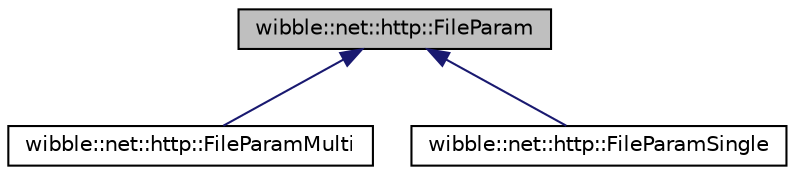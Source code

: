 digraph G
{
  edge [fontname="Helvetica",fontsize="10",labelfontname="Helvetica",labelfontsize="10"];
  node [fontname="Helvetica",fontsize="10",shape=record];
  Node1 [label="wibble::net::http::FileParam",height=0.2,width=0.4,color="black", fillcolor="grey75", style="filled" fontcolor="black"];
  Node1 -> Node2 [dir="back",color="midnightblue",fontsize="10",style="solid",fontname="Helvetica"];
  Node2 [label="wibble::net::http::FileParamMulti",height=0.2,width=0.4,color="black", fillcolor="white", style="filled",URL="$structwibble_1_1net_1_1http_1_1FileParamMulti.html",tooltip="Multiple file uploads with the same name."];
  Node1 -> Node3 [dir="back",color="midnightblue",fontsize="10",style="solid",fontname="Helvetica"];
  Node3 [label="wibble::net::http::FileParamSingle",height=0.2,width=0.4,color="black", fillcolor="white", style="filled",URL="$structwibble_1_1net_1_1http_1_1FileParamSingle.html",tooltip="Single file upload field."];
}
